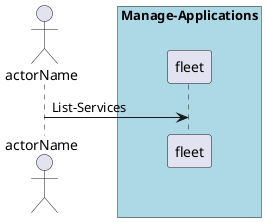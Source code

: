 @startuml
Actor "actorName" as A

box "Manage-Applications" #lightblue
participant "fleet" as S
A -> S : List-Services
end box

@enduml
